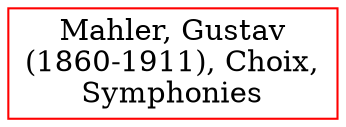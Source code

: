 // Notice UMLRM0165
digraph UMLRM0165 {
	node [align=left shape=rect]
	size="20,20"
	rankdir=BT
	UMLRM0165 [label="Mahler, Gustav
(1860-1911), Choix,
Symphonies" color=red]
}
